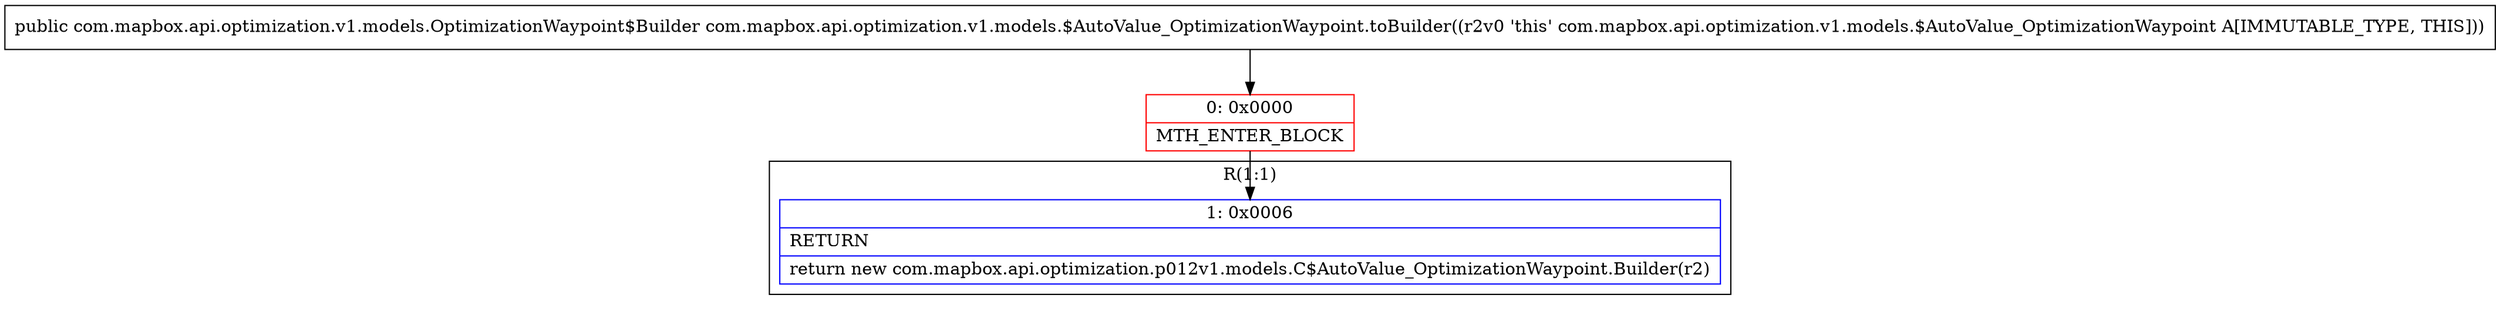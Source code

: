 digraph "CFG forcom.mapbox.api.optimization.v1.models.$AutoValue_OptimizationWaypoint.toBuilder()Lcom\/mapbox\/api\/optimization\/v1\/models\/OptimizationWaypoint$Builder;" {
subgraph cluster_Region_735712534 {
label = "R(1:1)";
node [shape=record,color=blue];
Node_1 [shape=record,label="{1\:\ 0x0006|RETURN\l|return new com.mapbox.api.optimization.p012v1.models.C$AutoValue_OptimizationWaypoint.Builder(r2)\l}"];
}
Node_0 [shape=record,color=red,label="{0\:\ 0x0000|MTH_ENTER_BLOCK\l}"];
MethodNode[shape=record,label="{public com.mapbox.api.optimization.v1.models.OptimizationWaypoint$Builder com.mapbox.api.optimization.v1.models.$AutoValue_OptimizationWaypoint.toBuilder((r2v0 'this' com.mapbox.api.optimization.v1.models.$AutoValue_OptimizationWaypoint A[IMMUTABLE_TYPE, THIS])) }"];
MethodNode -> Node_0;
Node_0 -> Node_1;
}

